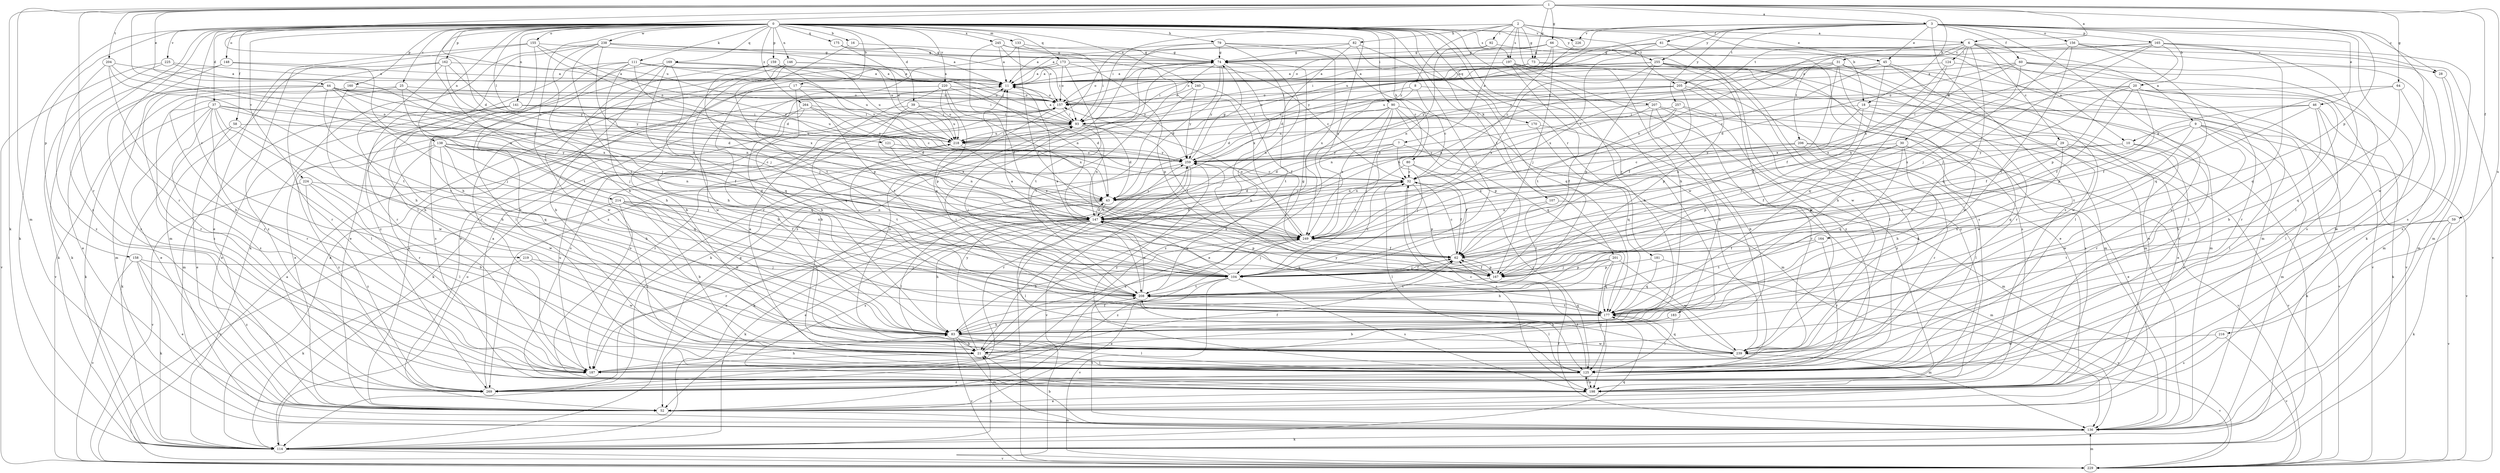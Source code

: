 strict digraph  {
0;
1;
2;
3;
6;
7;
8;
9;
10;
11;
16;
17;
18;
20;
21;
25;
28;
29;
30;
31;
32;
37;
39;
43;
44;
45;
46;
52;
58;
59;
60;
61;
62;
64;
66;
73;
74;
79;
80;
82;
83;
90;
92;
93;
104;
107;
111;
114;
121;
124;
125;
133;
136;
138;
141;
146;
147;
148;
155;
156;
157;
158;
159;
160;
162;
164;
165;
167;
169;
170;
173;
175;
177;
181;
183;
187;
197;
198;
201;
204;
205;
206;
207;
208;
214;
216;
218;
219;
220;
224;
225;
226;
229;
238;
239;
240;
245;
249;
255;
257;
259;
264;
269;
0 -> 16  [label=b];
0 -> 17  [label=b];
0 -> 25  [label=c];
0 -> 37  [label=d];
0 -> 39  [label=d];
0 -> 58  [label=f];
0 -> 79  [label=h];
0 -> 80  [label=h];
0 -> 90  [label=i];
0 -> 104  [label=j];
0 -> 107  [label=k];
0 -> 111  [label=k];
0 -> 114  [label=k];
0 -> 121  [label=l];
0 -> 133  [label=m];
0 -> 138  [label=n];
0 -> 141  [label=n];
0 -> 146  [label=n];
0 -> 148  [label=o];
0 -> 155  [label=o];
0 -> 158  [label=p];
0 -> 159  [label=p];
0 -> 160  [label=p];
0 -> 162  [label=p];
0 -> 169  [label=q];
0 -> 170  [label=q];
0 -> 173  [label=q];
0 -> 175  [label=q];
0 -> 181  [label=r];
0 -> 183  [label=r];
0 -> 187  [label=r];
0 -> 197  [label=s];
0 -> 201  [label=t];
0 -> 214  [label=u];
0 -> 219  [label=v];
0 -> 220  [label=v];
0 -> 224  [label=v];
0 -> 225  [label=v];
0 -> 226  [label=v];
0 -> 238  [label=w];
0 -> 239  [label=w];
0 -> 240  [label=x];
0 -> 245  [label=x];
0 -> 249  [label=x];
0 -> 255  [label=y];
0 -> 264  [label=z];
0 -> 269  [label=z];
1 -> 3  [label=a];
1 -> 6  [label=a];
1 -> 18  [label=b];
1 -> 43  [label=d];
1 -> 44  [label=e];
1 -> 59  [label=f];
1 -> 64  [label=g];
1 -> 66  [label=g];
1 -> 73  [label=g];
1 -> 114  [label=k];
1 -> 136  [label=m];
1 -> 147  [label=n];
1 -> 164  [label=p];
1 -> 187  [label=r];
1 -> 204  [label=t];
1 -> 216  [label=u];
1 -> 218  [label=u];
2 -> 6  [label=a];
2 -> 7  [label=a];
2 -> 8  [label=a];
2 -> 18  [label=b];
2 -> 45  [label=e];
2 -> 73  [label=g];
2 -> 82  [label=h];
2 -> 83  [label=h];
2 -> 92  [label=i];
2 -> 93  [label=i];
2 -> 197  [label=s];
2 -> 205  [label=t];
3 -> 20  [label=b];
3 -> 28  [label=c];
3 -> 45  [label=e];
3 -> 46  [label=e];
3 -> 60  [label=f];
3 -> 61  [label=f];
3 -> 114  [label=k];
3 -> 156  [label=o];
3 -> 165  [label=p];
3 -> 198  [label=s];
3 -> 205  [label=t];
3 -> 218  [label=u];
3 -> 226  [label=v];
3 -> 239  [label=w];
3 -> 255  [label=y];
3 -> 257  [label=y];
3 -> 259  [label=y];
3 -> 269  [label=z];
6 -> 9  [label=a];
6 -> 10  [label=a];
6 -> 28  [label=c];
6 -> 29  [label=c];
6 -> 30  [label=c];
6 -> 31  [label=c];
6 -> 124  [label=l];
6 -> 147  [label=n];
6 -> 177  [label=q];
6 -> 205  [label=t];
6 -> 206  [label=t];
7 -> 43  [label=d];
7 -> 104  [label=j];
7 -> 136  [label=m];
7 -> 249  [label=x];
7 -> 259  [label=y];
8 -> 32  [label=c];
8 -> 43  [label=d];
8 -> 147  [label=n];
8 -> 207  [label=t];
9 -> 10  [label=a];
9 -> 125  [label=l];
9 -> 136  [label=m];
9 -> 177  [label=q];
9 -> 187  [label=r];
9 -> 208  [label=t];
9 -> 229  [label=v];
10 -> 114  [label=k];
10 -> 167  [label=p];
10 -> 239  [label=w];
10 -> 259  [label=y];
11 -> 157  [label=o];
16 -> 74  [label=g];
16 -> 249  [label=x];
17 -> 21  [label=b];
17 -> 52  [label=e];
17 -> 83  [label=h];
17 -> 157  [label=o];
17 -> 208  [label=t];
18 -> 93  [label=i];
18 -> 104  [label=j];
18 -> 229  [label=v];
18 -> 239  [label=w];
18 -> 249  [label=x];
20 -> 21  [label=b];
20 -> 62  [label=f];
20 -> 125  [label=l];
20 -> 147  [label=n];
20 -> 157  [label=o];
20 -> 167  [label=p];
20 -> 249  [label=x];
21 -> 62  [label=f];
21 -> 125  [label=l];
21 -> 187  [label=r];
21 -> 259  [label=y];
25 -> 104  [label=j];
25 -> 147  [label=n];
25 -> 157  [label=o];
25 -> 187  [label=r];
25 -> 198  [label=s];
28 -> 136  [label=m];
28 -> 198  [label=s];
29 -> 62  [label=f];
29 -> 83  [label=h];
29 -> 198  [label=s];
29 -> 229  [label=v];
29 -> 259  [label=y];
30 -> 43  [label=d];
30 -> 83  [label=h];
30 -> 167  [label=p];
30 -> 177  [label=q];
30 -> 229  [label=v];
30 -> 259  [label=y];
31 -> 11  [label=a];
31 -> 32  [label=c];
31 -> 125  [label=l];
31 -> 187  [label=r];
31 -> 218  [label=u];
31 -> 229  [label=v];
31 -> 239  [label=w];
31 -> 249  [label=x];
31 -> 259  [label=y];
32 -> 43  [label=d];
32 -> 62  [label=f];
32 -> 125  [label=l];
32 -> 167  [label=p];
32 -> 198  [label=s];
32 -> 249  [label=x];
37 -> 52  [label=e];
37 -> 62  [label=f];
37 -> 93  [label=i];
37 -> 114  [label=k];
37 -> 125  [label=l];
37 -> 187  [label=r];
37 -> 239  [label=w];
37 -> 259  [label=y];
37 -> 269  [label=z];
39 -> 52  [label=e];
39 -> 93  [label=i];
39 -> 218  [label=u];
39 -> 249  [label=x];
43 -> 32  [label=c];
43 -> 52  [label=e];
43 -> 125  [label=l];
43 -> 147  [label=n];
44 -> 43  [label=d];
44 -> 52  [label=e];
44 -> 93  [label=i];
44 -> 104  [label=j];
44 -> 136  [label=m];
44 -> 147  [label=n];
44 -> 157  [label=o];
44 -> 187  [label=r];
44 -> 208  [label=t];
44 -> 259  [label=y];
45 -> 11  [label=a];
45 -> 32  [label=c];
45 -> 93  [label=i];
45 -> 125  [label=l];
45 -> 177  [label=q];
45 -> 239  [label=w];
46 -> 21  [label=b];
46 -> 62  [label=f];
46 -> 93  [label=i];
46 -> 114  [label=k];
46 -> 125  [label=l];
46 -> 208  [label=t];
52 -> 136  [label=m];
58 -> 52  [label=e];
58 -> 114  [label=k];
58 -> 177  [label=q];
58 -> 218  [label=u];
59 -> 114  [label=k];
59 -> 208  [label=t];
59 -> 229  [label=v];
59 -> 249  [label=x];
60 -> 11  [label=a];
60 -> 43  [label=d];
60 -> 104  [label=j];
60 -> 136  [label=m];
60 -> 187  [label=r];
60 -> 198  [label=s];
60 -> 249  [label=x];
61 -> 52  [label=e];
61 -> 74  [label=g];
61 -> 239  [label=w];
61 -> 249  [label=x];
61 -> 259  [label=y];
62 -> 32  [label=c];
62 -> 104  [label=j];
62 -> 167  [label=p];
64 -> 62  [label=f];
64 -> 125  [label=l];
64 -> 157  [label=o];
64 -> 177  [label=q];
66 -> 11  [label=a];
66 -> 74  [label=g];
66 -> 93  [label=i];
66 -> 104  [label=j];
66 -> 125  [label=l];
66 -> 136  [label=m];
66 -> 157  [label=o];
73 -> 11  [label=a];
73 -> 93  [label=i];
73 -> 136  [label=m];
73 -> 269  [label=z];
74 -> 11  [label=a];
74 -> 21  [label=b];
74 -> 43  [label=d];
74 -> 114  [label=k];
74 -> 157  [label=o];
74 -> 208  [label=t];
74 -> 259  [label=y];
74 -> 269  [label=z];
79 -> 21  [label=b];
79 -> 32  [label=c];
79 -> 74  [label=g];
79 -> 187  [label=r];
79 -> 249  [label=x];
79 -> 269  [label=z];
80 -> 32  [label=c];
80 -> 62  [label=f];
80 -> 125  [label=l];
80 -> 147  [label=n];
82 -> 11  [label=a];
82 -> 43  [label=d];
82 -> 74  [label=g];
82 -> 104  [label=j];
82 -> 177  [label=q];
83 -> 21  [label=b];
83 -> 125  [label=l];
83 -> 136  [label=m];
83 -> 229  [label=v];
83 -> 239  [label=w];
83 -> 249  [label=x];
90 -> 52  [label=e];
90 -> 93  [label=i];
90 -> 104  [label=j];
90 -> 136  [label=m];
90 -> 167  [label=p];
90 -> 177  [label=q];
90 -> 249  [label=x];
90 -> 269  [label=z];
92 -> 74  [label=g];
92 -> 147  [label=n];
92 -> 198  [label=s];
93 -> 11  [label=a];
93 -> 43  [label=d];
93 -> 62  [label=f];
93 -> 147  [label=n];
93 -> 187  [label=r];
93 -> 218  [label=u];
104 -> 11  [label=a];
104 -> 32  [label=c];
104 -> 52  [label=e];
104 -> 62  [label=f];
104 -> 147  [label=n];
104 -> 198  [label=s];
104 -> 208  [label=t];
104 -> 229  [label=v];
107 -> 136  [label=m];
107 -> 147  [label=n];
107 -> 208  [label=t];
111 -> 11  [label=a];
111 -> 21  [label=b];
111 -> 83  [label=h];
111 -> 93  [label=i];
111 -> 125  [label=l];
111 -> 167  [label=p];
111 -> 187  [label=r];
111 -> 218  [label=u];
114 -> 21  [label=b];
114 -> 74  [label=g];
114 -> 157  [label=o];
114 -> 177  [label=q];
114 -> 229  [label=v];
121 -> 147  [label=n];
121 -> 259  [label=y];
124 -> 11  [label=a];
124 -> 62  [label=f];
124 -> 83  [label=h];
124 -> 229  [label=v];
125 -> 11  [label=a];
125 -> 32  [label=c];
125 -> 198  [label=s];
125 -> 259  [label=y];
125 -> 269  [label=z];
133 -> 62  [label=f];
133 -> 74  [label=g];
133 -> 93  [label=i];
133 -> 208  [label=t];
136 -> 21  [label=b];
136 -> 62  [label=f];
136 -> 114  [label=k];
136 -> 208  [label=t];
138 -> 32  [label=c];
138 -> 83  [label=h];
138 -> 104  [label=j];
138 -> 147  [label=n];
138 -> 177  [label=q];
138 -> 187  [label=r];
138 -> 239  [label=w];
138 -> 259  [label=y];
138 -> 269  [label=z];
141 -> 43  [label=d];
141 -> 52  [label=e];
141 -> 83  [label=h];
141 -> 93  [label=i];
141 -> 136  [label=m];
141 -> 218  [label=u];
146 -> 11  [label=a];
146 -> 21  [label=b];
146 -> 147  [label=n];
146 -> 187  [label=r];
146 -> 239  [label=w];
147 -> 43  [label=d];
147 -> 52  [label=e];
147 -> 83  [label=h];
147 -> 114  [label=k];
147 -> 125  [label=l];
147 -> 167  [label=p];
147 -> 177  [label=q];
147 -> 187  [label=r];
147 -> 198  [label=s];
147 -> 229  [label=v];
147 -> 249  [label=x];
147 -> 259  [label=y];
148 -> 11  [label=a];
148 -> 114  [label=k];
148 -> 198  [label=s];
148 -> 208  [label=t];
155 -> 32  [label=c];
155 -> 43  [label=d];
155 -> 52  [label=e];
155 -> 74  [label=g];
155 -> 83  [label=h];
155 -> 136  [label=m];
156 -> 74  [label=g];
156 -> 104  [label=j];
156 -> 177  [label=q];
156 -> 198  [label=s];
156 -> 208  [label=t];
156 -> 229  [label=v];
157 -> 93  [label=i];
157 -> 114  [label=k];
157 -> 198  [label=s];
158 -> 52  [label=e];
158 -> 104  [label=j];
158 -> 114  [label=k];
158 -> 229  [label=v];
158 -> 269  [label=z];
159 -> 11  [label=a];
159 -> 104  [label=j];
159 -> 218  [label=u];
159 -> 239  [label=w];
159 -> 259  [label=y];
160 -> 83  [label=h];
160 -> 157  [label=o];
160 -> 229  [label=v];
162 -> 11  [label=a];
162 -> 83  [label=h];
162 -> 104  [label=j];
162 -> 187  [label=r];
162 -> 259  [label=y];
162 -> 269  [label=z];
164 -> 62  [label=f];
164 -> 187  [label=r];
164 -> 208  [label=t];
165 -> 74  [label=g];
165 -> 104  [label=j];
165 -> 125  [label=l];
165 -> 136  [label=m];
165 -> 147  [label=n];
165 -> 167  [label=p];
165 -> 177  [label=q];
165 -> 259  [label=y];
167 -> 11  [label=a];
167 -> 62  [label=f];
167 -> 208  [label=t];
169 -> 11  [label=a];
169 -> 21  [label=b];
169 -> 52  [label=e];
169 -> 83  [label=h];
169 -> 177  [label=q];
169 -> 259  [label=y];
169 -> 269  [label=z];
170 -> 125  [label=l];
170 -> 177  [label=q];
170 -> 218  [label=u];
173 -> 11  [label=a];
173 -> 32  [label=c];
173 -> 52  [label=e];
173 -> 114  [label=k];
173 -> 157  [label=o];
173 -> 167  [label=p];
173 -> 208  [label=t];
175 -> 74  [label=g];
175 -> 157  [label=o];
175 -> 218  [label=u];
177 -> 83  [label=h];
177 -> 93  [label=i];
177 -> 125  [label=l];
177 -> 136  [label=m];
177 -> 208  [label=t];
181 -> 167  [label=p];
181 -> 177  [label=q];
181 -> 229  [label=v];
183 -> 21  [label=b];
183 -> 83  [label=h];
183 -> 125  [label=l];
187 -> 62  [label=f];
187 -> 83  [label=h];
187 -> 218  [label=u];
197 -> 11  [label=a];
197 -> 52  [label=e];
197 -> 83  [label=h];
197 -> 136  [label=m];
197 -> 208  [label=t];
197 -> 269  [label=z];
198 -> 52  [label=e];
198 -> 125  [label=l];
198 -> 157  [label=o];
201 -> 83  [label=h];
201 -> 104  [label=j];
201 -> 167  [label=p];
201 -> 177  [label=q];
201 -> 198  [label=s];
201 -> 239  [label=w];
204 -> 11  [label=a];
204 -> 21  [label=b];
204 -> 147  [label=n];
204 -> 208  [label=t];
204 -> 269  [label=z];
205 -> 62  [label=f];
205 -> 147  [label=n];
205 -> 157  [label=o];
205 -> 167  [label=p];
205 -> 218  [label=u];
205 -> 269  [label=z];
206 -> 32  [label=c];
206 -> 52  [label=e];
206 -> 125  [label=l];
206 -> 187  [label=r];
206 -> 249  [label=x];
206 -> 259  [label=y];
207 -> 21  [label=b];
207 -> 83  [label=h];
207 -> 93  [label=i];
207 -> 147  [label=n];
207 -> 187  [label=r];
207 -> 269  [label=z];
208 -> 11  [label=a];
208 -> 74  [label=g];
208 -> 93  [label=i];
208 -> 125  [label=l];
208 -> 147  [label=n];
208 -> 177  [label=q];
214 -> 21  [label=b];
214 -> 62  [label=f];
214 -> 83  [label=h];
214 -> 125  [label=l];
214 -> 147  [label=n];
214 -> 229  [label=v];
214 -> 249  [label=x];
216 -> 198  [label=s];
216 -> 229  [label=v];
216 -> 239  [label=w];
218 -> 93  [label=i];
218 -> 208  [label=t];
218 -> 249  [label=x];
218 -> 259  [label=y];
219 -> 104  [label=j];
219 -> 114  [label=k];
219 -> 239  [label=w];
220 -> 43  [label=d];
220 -> 157  [label=o];
220 -> 167  [label=p];
220 -> 177  [label=q];
220 -> 198  [label=s];
220 -> 218  [label=u];
220 -> 249  [label=x];
224 -> 21  [label=b];
224 -> 43  [label=d];
224 -> 125  [label=l];
224 -> 229  [label=v];
224 -> 269  [label=z];
225 -> 11  [label=a];
225 -> 114  [label=k];
225 -> 229  [label=v];
225 -> 249  [label=x];
226 -> 32  [label=c];
229 -> 11  [label=a];
229 -> 136  [label=m];
238 -> 11  [label=a];
238 -> 74  [label=g];
238 -> 83  [label=h];
238 -> 104  [label=j];
238 -> 114  [label=k];
238 -> 125  [label=l];
238 -> 208  [label=t];
238 -> 218  [label=u];
239 -> 157  [label=o];
239 -> 177  [label=q];
239 -> 208  [label=t];
239 -> 229  [label=v];
239 -> 259  [label=y];
240 -> 62  [label=f];
240 -> 157  [label=o];
240 -> 208  [label=t];
240 -> 259  [label=y];
245 -> 11  [label=a];
245 -> 62  [label=f];
245 -> 74  [label=g];
245 -> 93  [label=i];
245 -> 249  [label=x];
249 -> 62  [label=f];
249 -> 83  [label=h];
249 -> 104  [label=j];
249 -> 157  [label=o];
249 -> 269  [label=z];
255 -> 11  [label=a];
255 -> 52  [label=e];
255 -> 125  [label=l];
255 -> 136  [label=m];
255 -> 157  [label=o];
255 -> 167  [label=p];
255 -> 198  [label=s];
255 -> 218  [label=u];
255 -> 239  [label=w];
255 -> 249  [label=x];
257 -> 52  [label=e];
257 -> 62  [label=f];
257 -> 93  [label=i];
257 -> 147  [label=n];
257 -> 198  [label=s];
259 -> 32  [label=c];
259 -> 74  [label=g];
259 -> 114  [label=k];
259 -> 187  [label=r];
259 -> 229  [label=v];
264 -> 32  [label=c];
264 -> 83  [label=h];
264 -> 93  [label=i];
264 -> 177  [label=q];
264 -> 259  [label=y];
269 -> 11  [label=a];
}
